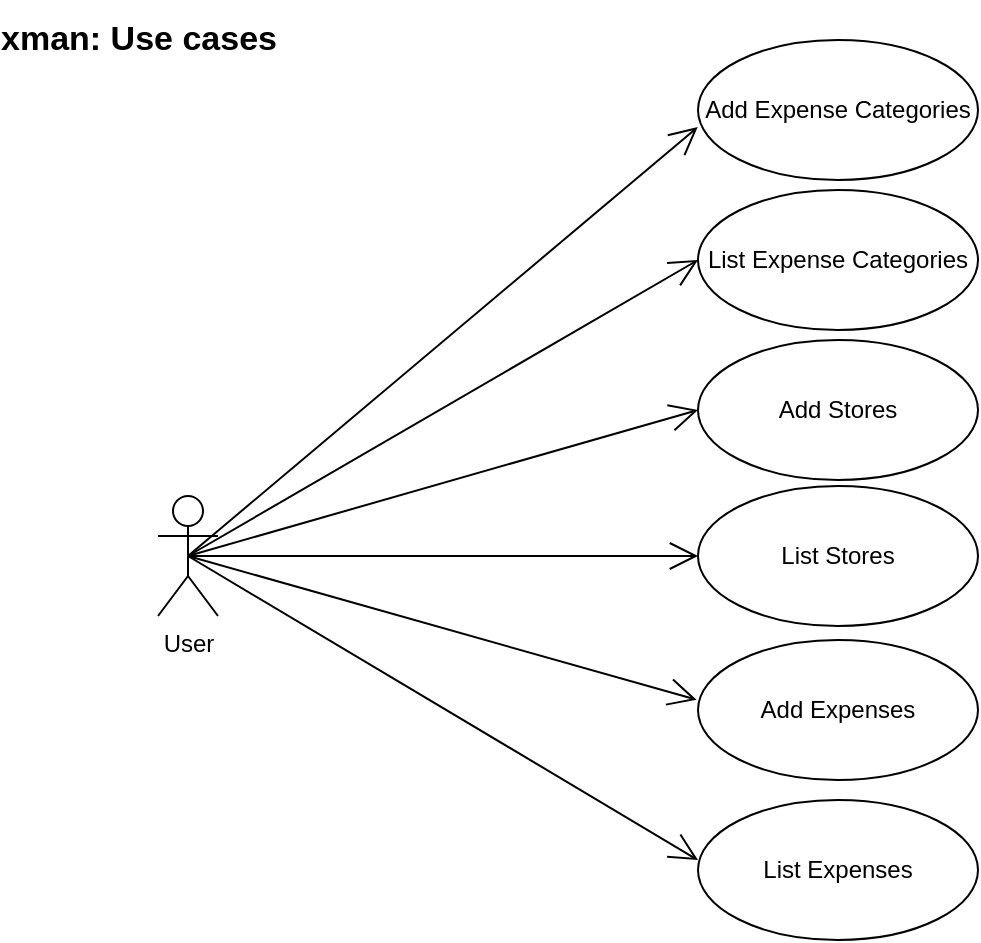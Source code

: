 <mxfile version="14.5.1" type="device"><diagram name="Page-1" id="e7e014a7-5840-1c2e-5031-d8a46d1fe8dd"><mxGraphModel dx="541" dy="345" grid="1" gridSize="10" guides="1" tooltips="1" connect="1" arrows="1" fold="1" page="1" pageScale="1" pageWidth="1169" pageHeight="826" background="#ffffff" math="0" shadow="0"><root><mxCell id="0"/><mxCell id="1" parent="0"/><mxCell id="fx9Nh4p-lGSKKRRgbK1D-41" value="User" style="shape=umlActor;verticalLabelPosition=bottom;verticalAlign=top;html=1;" vertex="1" parent="1"><mxGeometry x="100" y="348" width="30" height="60" as="geometry"/></mxCell><mxCell id="fx9Nh4p-lGSKKRRgbK1D-42" value="Add Expense Categories" style="ellipse;whiteSpace=wrap;html=1;" vertex="1" parent="1"><mxGeometry x="370" y="120" width="140" height="70" as="geometry"/></mxCell><mxCell id="fx9Nh4p-lGSKKRRgbK1D-43" value="" style="endArrow=open;endFill=1;endSize=12;html=1;exitX=0.5;exitY=0.5;exitDx=0;exitDy=0;exitPerimeter=0;entryX=-0.001;entryY=0.622;entryDx=0;entryDy=0;entryPerimeter=0;" edge="1" parent="1" source="fx9Nh4p-lGSKKRRgbK1D-41" target="fx9Nh4p-lGSKKRRgbK1D-42"><mxGeometry width="160" relative="1" as="geometry"><mxPoint x="160" y="220" as="sourcePoint"/><mxPoint x="320" y="220" as="targetPoint"/></mxGeometry></mxCell><mxCell id="fx9Nh4p-lGSKKRRgbK1D-45" value="" style="endArrow=open;endFill=1;endSize=12;html=1;exitX=0.5;exitY=0.5;exitDx=0;exitDy=0;exitPerimeter=0;" edge="1" parent="1" source="fx9Nh4p-lGSKKRRgbK1D-41"><mxGeometry width="160" relative="1" as="geometry"><mxPoint x="130" y="240" as="sourcePoint"/><mxPoint x="370" y="230" as="targetPoint"/></mxGeometry></mxCell><mxCell id="fx9Nh4p-lGSKKRRgbK1D-46" value="List Expense Categories" style="ellipse;whiteSpace=wrap;html=1;" vertex="1" parent="1"><mxGeometry x="370" y="195" width="140" height="70" as="geometry"/></mxCell><mxCell id="fx9Nh4p-lGSKKRRgbK1D-47" value="Add Stores" style="ellipse;whiteSpace=wrap;html=1;" vertex="1" parent="1"><mxGeometry x="370" y="270" width="140" height="70" as="geometry"/></mxCell><mxCell id="fx9Nh4p-lGSKKRRgbK1D-48" value="List Stores" style="ellipse;whiteSpace=wrap;html=1;" vertex="1" parent="1"><mxGeometry x="370" y="343" width="140" height="70" as="geometry"/></mxCell><mxCell id="fx9Nh4p-lGSKKRRgbK1D-50" value="Add Expenses" style="ellipse;whiteSpace=wrap;html=1;" vertex="1" parent="1"><mxGeometry x="370" y="420" width="140" height="70" as="geometry"/></mxCell><mxCell id="fx9Nh4p-lGSKKRRgbK1D-51" value="List Expenses" style="ellipse;whiteSpace=wrap;html=1;" vertex="1" parent="1"><mxGeometry x="370" y="500" width="140" height="70" as="geometry"/></mxCell><mxCell id="fx9Nh4p-lGSKKRRgbK1D-52" value="" style="endArrow=open;endFill=1;endSize=12;html=1;entryX=0;entryY=0.5;entryDx=0;entryDy=0;exitX=0.5;exitY=0.5;exitDx=0;exitDy=0;exitPerimeter=0;" edge="1" parent="1" source="fx9Nh4p-lGSKKRRgbK1D-41" target="fx9Nh4p-lGSKKRRgbK1D-47"><mxGeometry width="160" relative="1" as="geometry"><mxPoint x="140" y="370" as="sourcePoint"/><mxPoint x="330" y="370" as="targetPoint"/></mxGeometry></mxCell><mxCell id="fx9Nh4p-lGSKKRRgbK1D-53" value="" style="endArrow=open;endFill=1;endSize=12;html=1;exitX=0.5;exitY=0.5;exitDx=0;exitDy=0;exitPerimeter=0;" edge="1" parent="1" source="fx9Nh4p-lGSKKRRgbK1D-41" target="fx9Nh4p-lGSKKRRgbK1D-48"><mxGeometry width="160" relative="1" as="geometry"><mxPoint x="140" y="370" as="sourcePoint"/><mxPoint x="320" y="370" as="targetPoint"/></mxGeometry></mxCell><mxCell id="fx9Nh4p-lGSKKRRgbK1D-54" value="" style="endArrow=open;endFill=1;endSize=12;html=1;exitX=0.5;exitY=0.5;exitDx=0;exitDy=0;exitPerimeter=0;entryX=-0.005;entryY=0.427;entryDx=0;entryDy=0;entryPerimeter=0;" edge="1" parent="1" source="fx9Nh4p-lGSKKRRgbK1D-41" target="fx9Nh4p-lGSKKRRgbK1D-50"><mxGeometry width="160" relative="1" as="geometry"><mxPoint x="190" y="410" as="sourcePoint"/><mxPoint x="350" y="410" as="targetPoint"/></mxGeometry></mxCell><mxCell id="fx9Nh4p-lGSKKRRgbK1D-55" value="" style="endArrow=open;endFill=1;endSize=12;html=1;entryX=0;entryY=0.429;entryDx=0;entryDy=0;entryPerimeter=0;exitX=0.5;exitY=0.5;exitDx=0;exitDy=0;exitPerimeter=0;" edge="1" parent="1" source="fx9Nh4p-lGSKKRRgbK1D-41" target="fx9Nh4p-lGSKKRRgbK1D-51"><mxGeometry width="160" relative="1" as="geometry"><mxPoint x="140" y="370" as="sourcePoint"/><mxPoint x="350" y="460" as="targetPoint"/></mxGeometry></mxCell><mxCell id="fx9Nh4p-lGSKKRRgbK1D-56" value="xman: Use cases" style="text;strokeColor=none;fillColor=none;html=1;fontSize=17;fontStyle=1;verticalAlign=middle;align=center;" vertex="1" parent="1"><mxGeometry x="30" y="100" width="120" height="40" as="geometry"/></mxCell></root></mxGraphModel></diagram></mxfile>
